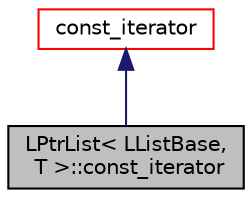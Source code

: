 digraph "LPtrList&lt; LListBase, T &gt;::const_iterator"
{
  bgcolor="transparent";
  edge [fontname="Helvetica",fontsize="10",labelfontname="Helvetica",labelfontsize="10"];
  node [fontname="Helvetica",fontsize="10",shape=record];
  Node3 [label="LPtrList\< LListBase,\l T \>::const_iterator",height=0.2,width=0.4,color="black", fillcolor="grey75", style="filled", fontcolor="black"];
  Node4 -> Node3 [dir="back",color="midnightblue",fontsize="10",style="solid",fontname="Helvetica"];
  Node4 [label="const_iterator",height=0.2,width=0.4,color="red",URL="$a26917.html",tooltip="An STL-conforming const_iterator. "];
}
